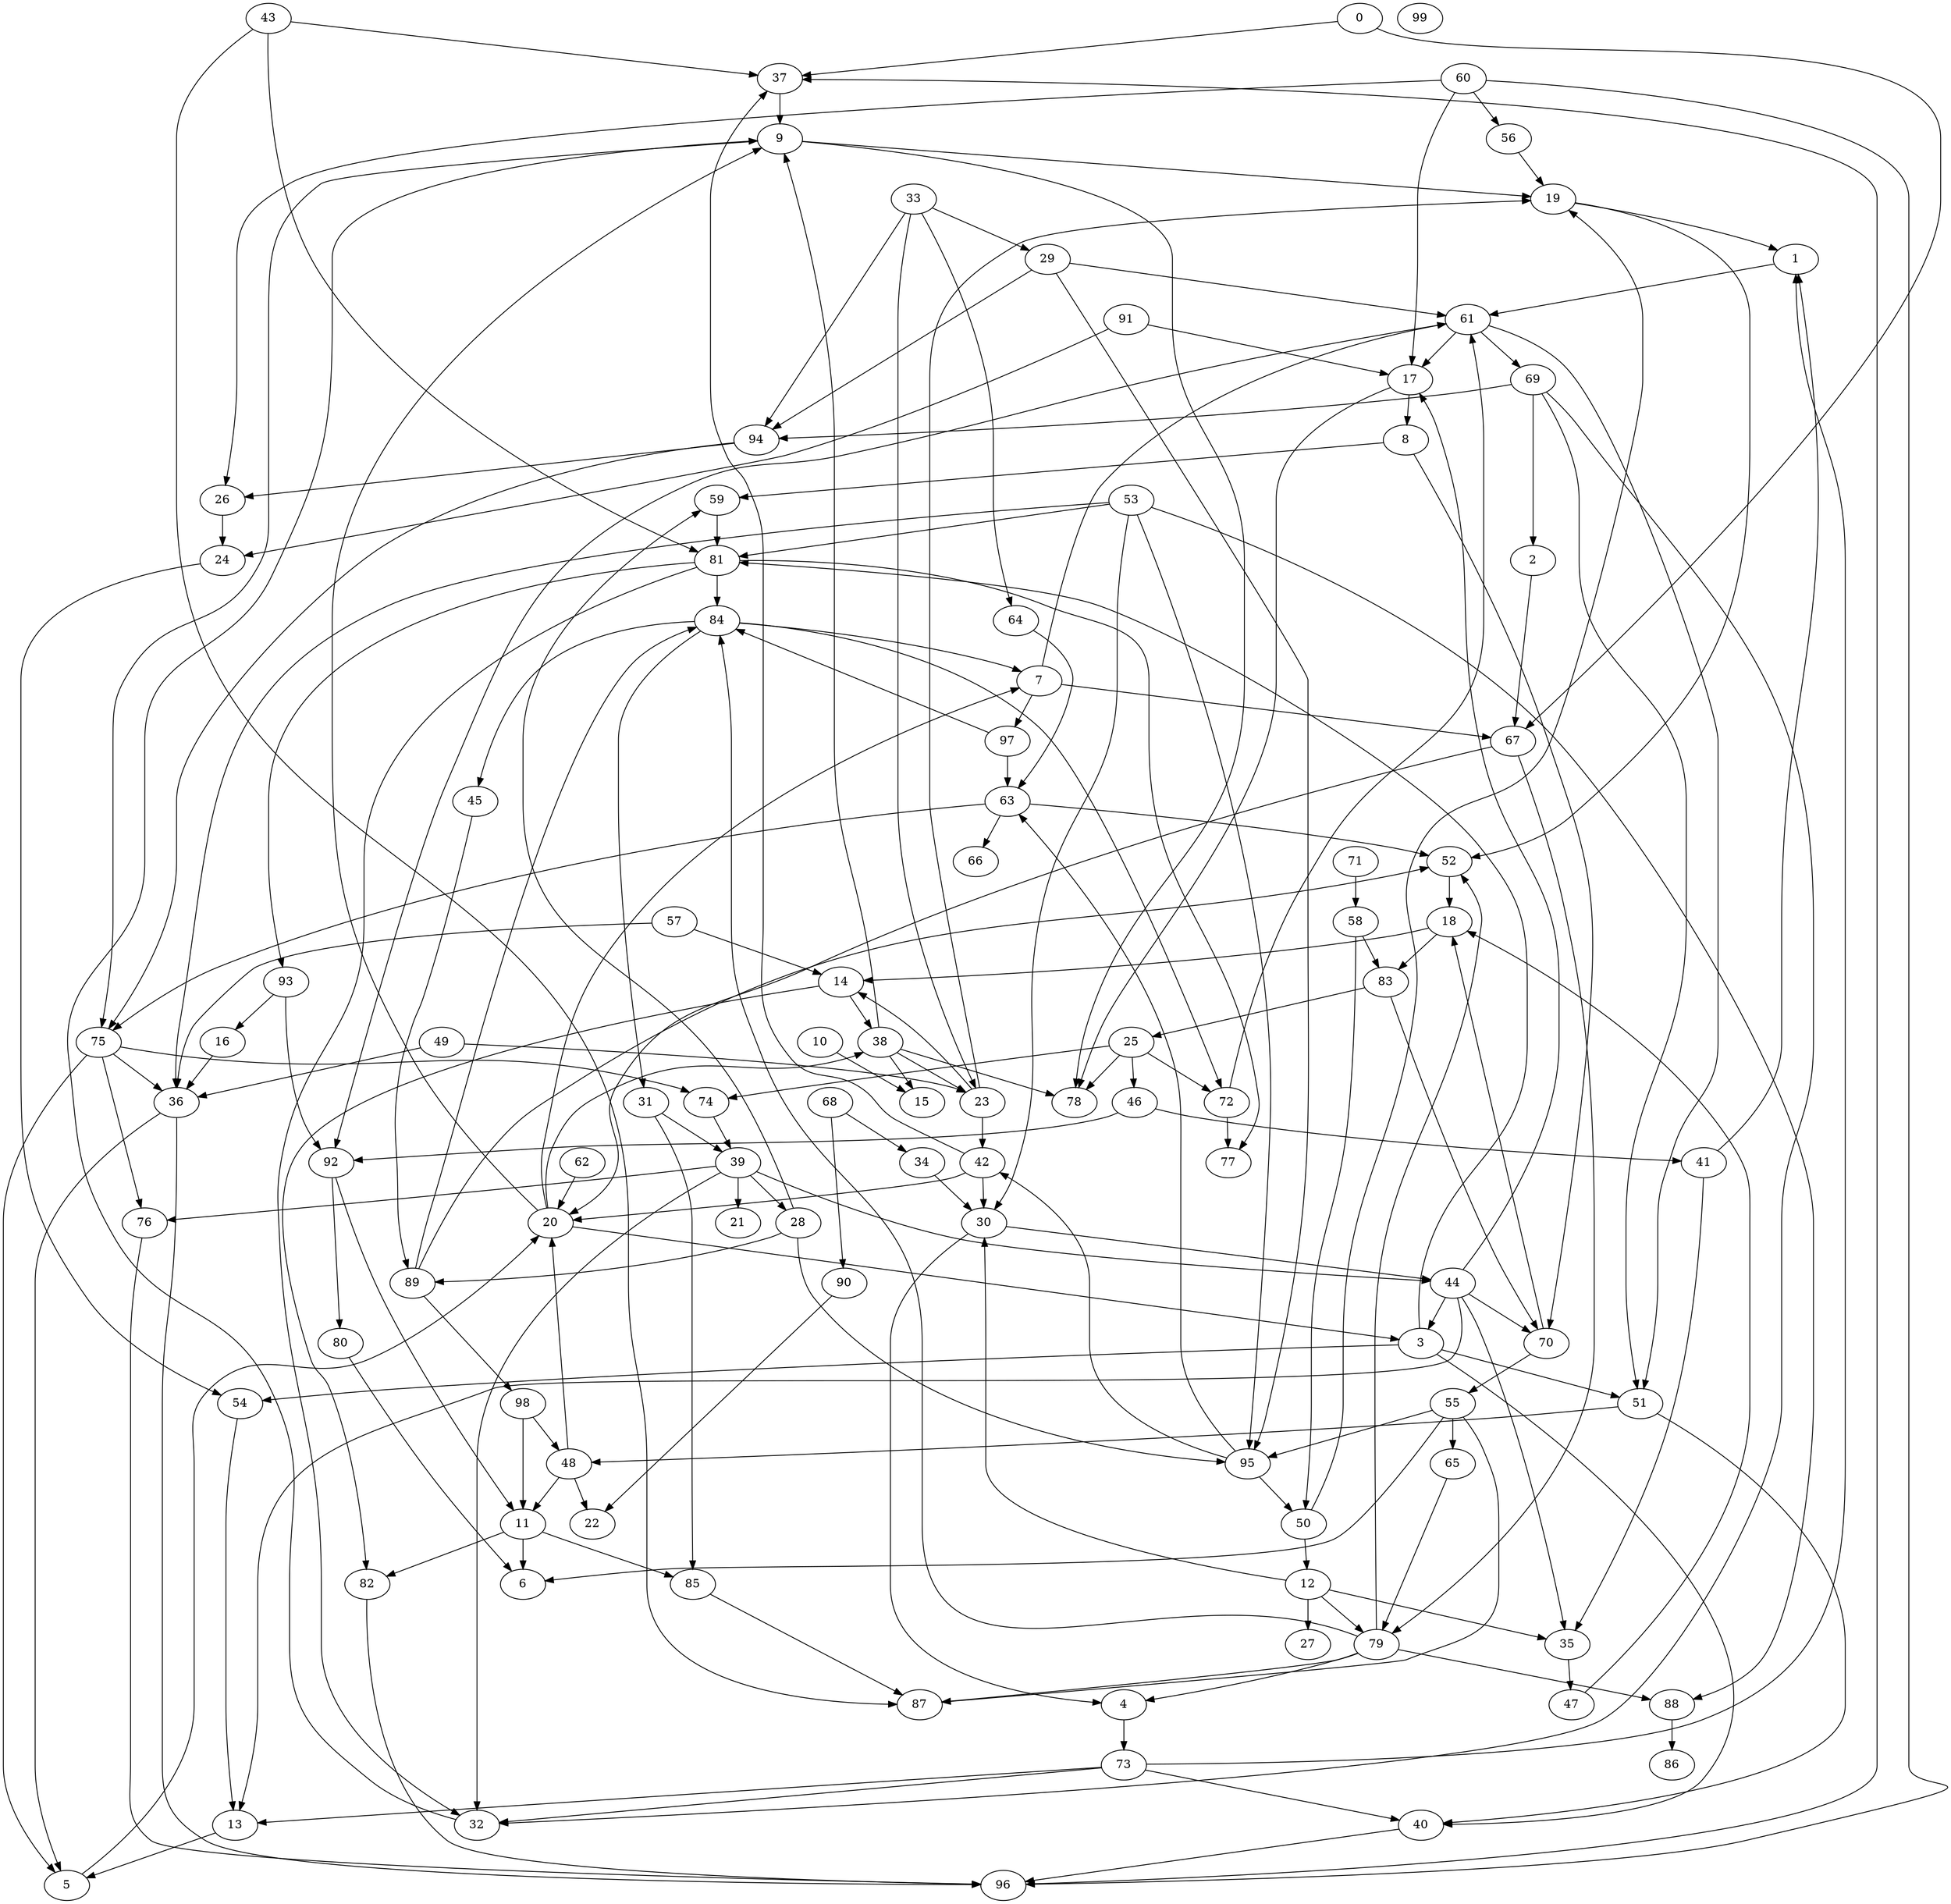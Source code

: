 digraph Erdos_Renyi_nodes_100_edges_200 {
0;
1;
2;
3;
4;
5;
6;
7;
8;
9;
10;
11;
12;
13;
14;
15;
16;
17;
18;
19;
20;
21;
22;
23;
24;
25;
26;
27;
28;
29;
30;
31;
32;
33;
34;
35;
36;
37;
38;
39;
40;
41;
42;
43;
44;
45;
46;
47;
48;
49;
50;
51;
52;
53;
54;
55;
56;
57;
58;
59;
60;
61;
62;
63;
64;
65;
66;
67;
68;
69;
70;
71;
72;
73;
74;
75;
76;
77;
78;
79;
80;
81;
82;
83;
84;
85;
86;
87;
88;
89;
90;
91;
92;
93;
94;
95;
96;
97;
98;
99;
11 -> 85;
24 -> 54;
33 -> 94;
17 -> 78;
23 -> 19;
47 -> 18;
44 -> 17;
3 -> 40;
14 -> 38;
0 -> 37;
95 -> 63;
9 -> 78;
55 -> 6;
18 -> 83;
39 -> 21;
48 -> 20;
50 -> 19;
72 -> 77;
43 -> 37;
75 -> 76;
93 -> 92;
98 -> 11;
49 -> 36;
46 -> 92;
69 -> 94;
50 -> 12;
28 -> 89;
89 -> 52;
44 -> 3;
30 -> 44;
53 -> 30;
35 -> 47;
89 -> 98;
14 -> 82;
45 -> 89;
55 -> 65;
17 -> 8;
7 -> 97;
97 -> 84;
75 -> 5;
36 -> 5;
92 -> 11;
70 -> 18;
83 -> 70;
25 -> 46;
97 -> 63;
39 -> 44;
81 -> 84;
73 -> 40;
28 -> 59;
75 -> 74;
20 -> 9;
39 -> 32;
60 -> 26;
30 -> 4;
25 -> 78;
42 -> 30;
72 -> 61;
32 -> 9;
52 -> 18;
25 -> 74;
95 -> 50;
64 -> 63;
81 -> 77;
60 -> 96;
84 -> 31;
73 -> 1;
83 -> 25;
29 -> 61;
76 -> 96;
82 -> 96;
60 -> 17;
68 -> 90;
38 -> 78;
38 -> 15;
5 -> 20;
20 -> 38;
29 -> 95;
40 -> 96;
65 -> 79;
67 -> 20;
29 -> 94;
3 -> 51;
58 -> 83;
63 -> 52;
10 -> 15;
57 -> 36;
53 -> 36;
46 -> 41;
33 -> 29;
71 -> 58;
38 -> 23;
51 -> 48;
84 -> 45;
7 -> 67;
48 -> 11;
79 -> 84;
61 -> 17;
53 -> 81;
8 -> 59;
81 -> 32;
37 -> 9;
0 -> 67;
44 -> 70;
63 -> 75;
69 -> 32;
95 -> 42;
36 -> 96;
85 -> 87;
68 -> 34;
12 -> 30;
23 -> 14;
34 -> 30;
19 -> 52;
75 -> 36;
26 -> 24;
1 -> 61;
28 -> 95;
91 -> 17;
79 -> 4;
98 -> 48;
38 -> 9;
7 -> 61;
16 -> 36;
94 -> 75;
57 -> 14;
61 -> 92;
48 -> 22;
93 -> 16;
33 -> 64;
63 -> 66;
91 -> 24;
58 -> 50;
25 -> 72;
80 -> 6;
42 -> 20;
89 -> 84;
92 -> 80;
42 -> 37;
96 -> 37;
55 -> 95;
13 -> 5;
39 -> 28;
79 -> 88;
69 -> 2;
2 -> 67;
56 -> 19;
84 -> 72;
61 -> 69;
54 -> 13;
43 -> 87;
3 -> 54;
43 -> 81;
8 -> 70;
12 -> 79;
20 -> 3;
19 -> 1;
74 -> 39;
31 -> 85;
12 -> 27;
23 -> 42;
79 -> 87;
51 -> 40;
90 -> 22;
31 -> 39;
67 -> 79;
81 -> 93;
53 -> 88;
9 -> 19;
70 -> 55;
39 -> 76;
62 -> 20;
49 -> 23;
44 -> 13;
79 -> 52;
60 -> 56;
18 -> 14;
41 -> 1;
69 -> 51;
11 -> 6;
73 -> 13;
61 -> 51;
84 -> 7;
94 -> 26;
3 -> 81;
4 -> 73;
55 -> 87;
9 -> 75;
11 -> 82;
53 -> 95;
33 -> 23;
12 -> 35;
59 -> 81;
88 -> 86;
20 -> 7;
41 -> 35;
73 -> 32;
44 -> 35;
}